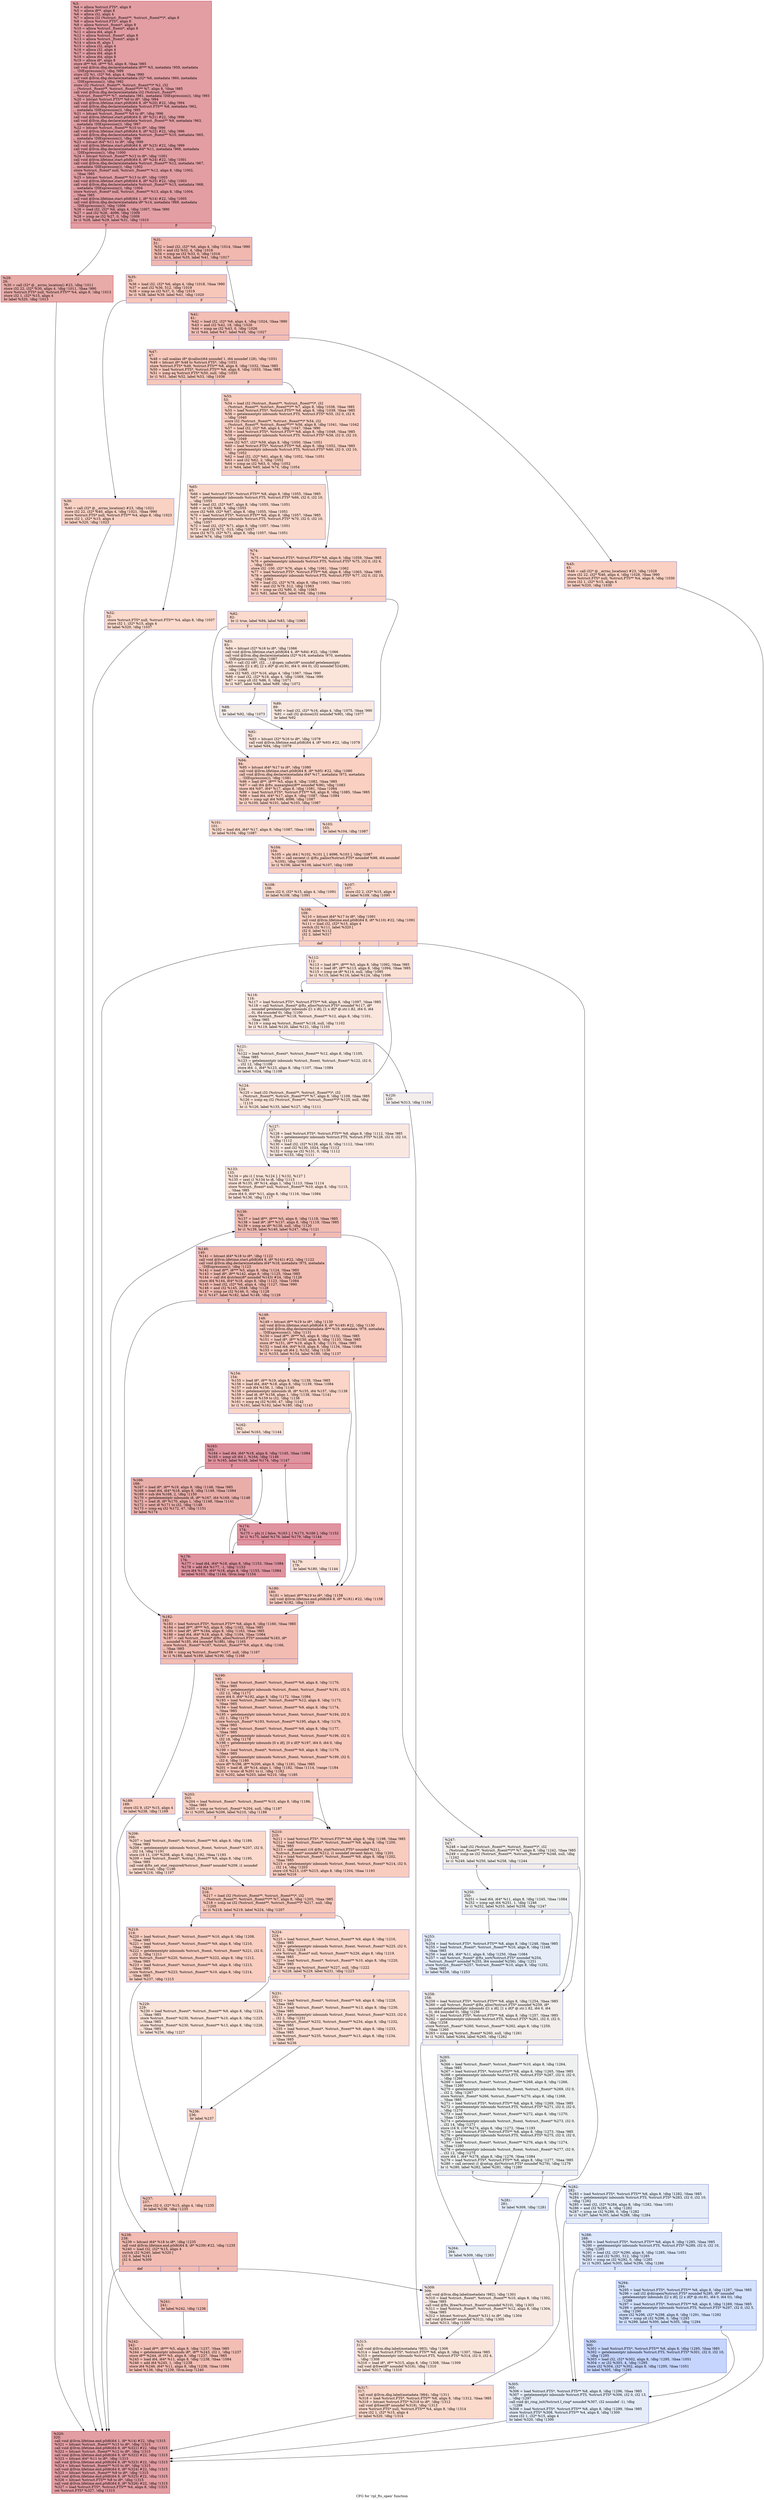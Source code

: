 digraph "CFG for 'rpl_fts_open' function" {
	label="CFG for 'rpl_fts_open' function";

	Node0x2033dd0 [shape=record,color="#b70d28ff", style=filled, fillcolor="#be242e70",label="{%3:\l  %4 = alloca %struct.FTS*, align 8\l  %5 = alloca i8**, align 8\l  %6 = alloca i32, align 4\l  %7 = alloca i32 (%struct._ftsent**, %struct._ftsent**)*, align 8\l  %8 = alloca %struct.FTS*, align 8\l  %9 = alloca %struct._ftsent*, align 8\l  %10 = alloca %struct._ftsent*, align 8\l  %11 = alloca i64, align 8\l  %12 = alloca %struct._ftsent*, align 8\l  %13 = alloca %struct._ftsent*, align 8\l  %14 = alloca i8, align 1\l  %15 = alloca i32, align 4\l  %16 = alloca i32, align 4\l  %17 = alloca i64, align 8\l  %18 = alloca i64, align 8\l  %19 = alloca i8*, align 8\l  store i8** %0, i8*** %5, align 8, !tbaa !985\l  call void @llvm.dbg.declare(metadata i8*** %5, metadata !959, metadata\l... !DIExpression()), !dbg !989\l  store i32 %1, i32* %6, align 4, !tbaa !990\l  call void @llvm.dbg.declare(metadata i32* %6, metadata !960, metadata\l... !DIExpression()), !dbg !992\l  store i32 (%struct._ftsent**, %struct._ftsent**)* %2, i32\l... (%struct._ftsent**, %struct._ftsent**)** %7, align 8, !tbaa !985\l  call void @llvm.dbg.declare(metadata i32 (%struct._ftsent**,\l... %struct._ftsent**)** %7, metadata !961, metadata !DIExpression()), !dbg !993\l  %20 = bitcast %struct.FTS** %8 to i8*, !dbg !994\l  call void @llvm.lifetime.start.p0i8(i64 8, i8* %20) #22, !dbg !994\l  call void @llvm.dbg.declare(metadata %struct.FTS** %8, metadata !962,\l... metadata !DIExpression()), !dbg !995\l  %21 = bitcast %struct._ftsent** %9 to i8*, !dbg !996\l  call void @llvm.lifetime.start.p0i8(i64 8, i8* %21) #22, !dbg !996\l  call void @llvm.dbg.declare(metadata %struct._ftsent** %9, metadata !963,\l... metadata !DIExpression()), !dbg !997\l  %22 = bitcast %struct._ftsent** %10 to i8*, !dbg !996\l  call void @llvm.lifetime.start.p0i8(i64 8, i8* %22) #22, !dbg !996\l  call void @llvm.dbg.declare(metadata %struct._ftsent** %10, metadata !965,\l... metadata !DIExpression()), !dbg !998\l  %23 = bitcast i64* %11 to i8*, !dbg !999\l  call void @llvm.lifetime.start.p0i8(i64 8, i8* %23) #22, !dbg !999\l  call void @llvm.dbg.declare(metadata i64* %11, metadata !966, metadata\l... !DIExpression()), !dbg !1000\l  %24 = bitcast %struct._ftsent** %12 to i8*, !dbg !1001\l  call void @llvm.lifetime.start.p0i8(i64 8, i8* %24) #22, !dbg !1001\l  call void @llvm.dbg.declare(metadata %struct._ftsent** %12, metadata !967,\l... metadata !DIExpression()), !dbg !1002\l  store %struct._ftsent* null, %struct._ftsent** %12, align 8, !dbg !1002,\l... !tbaa !985\l  %25 = bitcast %struct._ftsent** %13 to i8*, !dbg !1003\l  call void @llvm.lifetime.start.p0i8(i64 8, i8* %25) #22, !dbg !1003\l  call void @llvm.dbg.declare(metadata %struct._ftsent** %13, metadata !968,\l... metadata !DIExpression()), !dbg !1004\l  store %struct._ftsent* null, %struct._ftsent** %13, align 8, !dbg !1004,\l... !tbaa !985\l  call void @llvm.lifetime.start.p0i8(i64 1, i8* %14) #22, !dbg !1005\l  call void @llvm.dbg.declare(metadata i8* %14, metadata !969, metadata\l... !DIExpression()), !dbg !1006\l  %26 = load i32, i32* %6, align 4, !dbg !1007, !tbaa !990\l  %27 = and i32 %26, -4096, !dbg !1009\l  %28 = icmp ne i32 %27, 0, !dbg !1009\l  br i1 %28, label %29, label %31, !dbg !1010\l|{<s0>T|<s1>F}}"];
	Node0x2033dd0:s0 -> Node0x2034080;
	Node0x2033dd0:s1 -> Node0x20340d0;
	Node0x2034080 [shape=record,color="#b70d28ff", style=filled, fillcolor="#cc403a70",label="{%29:\l29:                                               \l  %30 = call i32* @__errno_location() #23, !dbg !1011\l  store i32 22, i32* %30, align 4, !dbg !1011, !tbaa !990\l  store %struct.FTS* null, %struct.FTS** %4, align 8, !dbg !1013\l  store i32 1, i32* %15, align 4\l  br label %320, !dbg !1013\l}"];
	Node0x2034080 -> Node0x2035700;
	Node0x20340d0 [shape=record,color="#3d50c3ff", style=filled, fillcolor="#dc5d4a70",label="{%31:\l31:                                               \l  %32 = load i32, i32* %6, align 4, !dbg !1014, !tbaa !990\l  %33 = and i32 %32, 4, !dbg !1016\l  %34 = icmp ne i32 %33, 0, !dbg !1016\l  br i1 %34, label %35, label %41, !dbg !1017\l|{<s0>T|<s1>F}}"];
	Node0x20340d0:s0 -> Node0x2034120;
	Node0x20340d0:s1 -> Node0x20341c0;
	Node0x2034120 [shape=record,color="#3d50c3ff", style=filled, fillcolor="#ec7f6370",label="{%35:\l35:                                               \l  %36 = load i32, i32* %6, align 4, !dbg !1018, !tbaa !990\l  %37 = and i32 %36, 512, !dbg !1019\l  %38 = icmp ne i32 %37, 0, !dbg !1019\l  br i1 %38, label %39, label %41, !dbg !1020\l|{<s0>T|<s1>F}}"];
	Node0x2034120:s0 -> Node0x2034170;
	Node0x2034120:s1 -> Node0x20341c0;
	Node0x2034170 [shape=record,color="#3d50c3ff", style=filled, fillcolor="#f4987a70",label="{%39:\l39:                                               \l  %40 = call i32* @__errno_location() #23, !dbg !1021\l  store i32 22, i32* %40, align 4, !dbg !1021, !tbaa !990\l  store %struct.FTS* null, %struct.FTS** %4, align 8, !dbg !1023\l  store i32 1, i32* %15, align 4\l  br label %320, !dbg !1023\l}"];
	Node0x2034170 -> Node0x2035700;
	Node0x20341c0 [shape=record,color="#3d50c3ff", style=filled, fillcolor="#e36c5570",label="{%41:\l41:                                               \l  %42 = load i32, i32* %6, align 4, !dbg !1024, !tbaa !990\l  %43 = and i32 %42, 18, !dbg !1026\l  %44 = icmp ne i32 %43, 0, !dbg !1026\l  br i1 %44, label %47, label %45, !dbg !1027\l|{<s0>T|<s1>F}}"];
	Node0x20341c0:s0 -> Node0x2034260;
	Node0x20341c0:s1 -> Node0x2034210;
	Node0x2034210 [shape=record,color="#3d50c3ff", style=filled, fillcolor="#f3947570",label="{%45:\l45:                                               \l  %46 = call i32* @__errno_location() #23, !dbg !1028\l  store i32 22, i32* %46, align 4, !dbg !1028, !tbaa !990\l  store %struct.FTS* null, %struct.FTS** %4, align 8, !dbg !1030\l  store i32 1, i32* %15, align 4\l  br label %320, !dbg !1030\l}"];
	Node0x2034210 -> Node0x2035700;
	Node0x2034260 [shape=record,color="#3d50c3ff", style=filled, fillcolor="#ec7f6370",label="{%47:\l47:                                               \l  %48 = call noalias i8* @calloc(i64 noundef 1, i64 noundef 128), !dbg !1031\l  %49 = bitcast i8* %48 to %struct.FTS*, !dbg !1031\l  store %struct.FTS* %49, %struct.FTS** %8, align 8, !dbg !1032, !tbaa !985\l  %50 = load %struct.FTS*, %struct.FTS** %8, align 8, !dbg !1033, !tbaa !985\l  %51 = icmp eq %struct.FTS* %50, null, !dbg !1035\l  br i1 %51, label %52, label %53, !dbg !1036\l|{<s0>T|<s1>F}}"];
	Node0x2034260:s0 -> Node0x20342b0;
	Node0x2034260:s1 -> Node0x2034300;
	Node0x20342b0 [shape=record,color="#3d50c3ff", style=filled, fillcolor="#f7a88970",label="{%52:\l52:                                               \l  store %struct.FTS* null, %struct.FTS** %4, align 8, !dbg !1037\l  store i32 1, i32* %15, align 4\l  br label %320, !dbg !1037\l}"];
	Node0x20342b0 -> Node0x2035700;
	Node0x2034300 [shape=record,color="#3d50c3ff", style=filled, fillcolor="#f3947570",label="{%53:\l53:                                               \l  %54 = load i32 (%struct._ftsent**, %struct._ftsent**)*, i32\l... (%struct._ftsent**, %struct._ftsent**)** %7, align 8, !dbg !1038, !tbaa !985\l  %55 = load %struct.FTS*, %struct.FTS** %8, align 8, !dbg !1039, !tbaa !985\l  %56 = getelementptr inbounds %struct.FTS, %struct.FTS* %55, i32 0, i32 9,\l... !dbg !1040\l  store i32 (%struct._ftsent**, %struct._ftsent**)* %54, i32\l... (%struct._ftsent**, %struct._ftsent**)** %56, align 8, !dbg !1041, !tbaa !1042\l  %57 = load i32, i32* %6, align 4, !dbg !1047, !tbaa !990\l  %58 = load %struct.FTS*, %struct.FTS** %8, align 8, !dbg !1048, !tbaa !985\l  %59 = getelementptr inbounds %struct.FTS, %struct.FTS* %58, i32 0, i32 10,\l... !dbg !1049\l  store i32 %57, i32* %59, align 8, !dbg !1050, !tbaa !1051\l  %60 = load %struct.FTS*, %struct.FTS** %8, align 8, !dbg !1052, !tbaa !985\l  %61 = getelementptr inbounds %struct.FTS, %struct.FTS* %60, i32 0, i32 10,\l... !dbg !1052\l  %62 = load i32, i32* %61, align 8, !dbg !1052, !tbaa !1051\l  %63 = and i32 %62, 2, !dbg !1052\l  %64 = icmp ne i32 %63, 0, !dbg !1052\l  br i1 %64, label %65, label %74, !dbg !1054\l|{<s0>T|<s1>F}}"];
	Node0x2034300:s0 -> Node0x2034350;
	Node0x2034300:s1 -> Node0x20343a0;
	Node0x2034350 [shape=record,color="#3d50c3ff", style=filled, fillcolor="#f7ac8e70",label="{%65:\l65:                                               \l  %66 = load %struct.FTS*, %struct.FTS** %8, align 8, !dbg !1055, !tbaa !985\l  %67 = getelementptr inbounds %struct.FTS, %struct.FTS* %66, i32 0, i32 10,\l... !dbg !1055\l  %68 = load i32, i32* %67, align 8, !dbg !1055, !tbaa !1051\l  %69 = or i32 %68, 4, !dbg !1055\l  store i32 %69, i32* %67, align 8, !dbg !1055, !tbaa !1051\l  %70 = load %struct.FTS*, %struct.FTS** %8, align 8, !dbg !1057, !tbaa !985\l  %71 = getelementptr inbounds %struct.FTS, %struct.FTS* %70, i32 0, i32 10,\l... !dbg !1057\l  %72 = load i32, i32* %71, align 8, !dbg !1057, !tbaa !1051\l  %73 = and i32 %72, -513, !dbg !1057\l  store i32 %73, i32* %71, align 8, !dbg !1057, !tbaa !1051\l  br label %74, !dbg !1058\l}"];
	Node0x2034350 -> Node0x20343a0;
	Node0x20343a0 [shape=record,color="#3d50c3ff", style=filled, fillcolor="#f3947570",label="{%74:\l74:                                               \l  %75 = load %struct.FTS*, %struct.FTS** %8, align 8, !dbg !1059, !tbaa !985\l  %76 = getelementptr inbounds %struct.FTS, %struct.FTS* %75, i32 0, i32 6,\l... !dbg !1060\l  store i32 -100, i32* %76, align 4, !dbg !1061, !tbaa !1062\l  %77 = load %struct.FTS*, %struct.FTS** %8, align 8, !dbg !1063, !tbaa !985\l  %78 = getelementptr inbounds %struct.FTS, %struct.FTS* %77, i32 0, i32 10,\l... !dbg !1063\l  %79 = load i32, i32* %78, align 8, !dbg !1063, !tbaa !1051\l  %80 = and i32 %79, 512, !dbg !1063\l  %81 = icmp ne i32 %80, 0, !dbg !1063\l  br i1 %81, label %82, label %94, !dbg !1064\l|{<s0>T|<s1>F}}"];
	Node0x20343a0:s0 -> Node0x20343f0;
	Node0x20343a0:s1 -> Node0x2034580;
	Node0x20343f0 [shape=record,color="#3d50c3ff", style=filled, fillcolor="#f7ac8e70",label="{%82:\l82:                                               \l  br i1 true, label %94, label %83, !dbg !1065\l|{<s0>T|<s1>F}}"];
	Node0x20343f0:s0 -> Node0x2034580;
	Node0x20343f0:s1 -> Node0x2034440;
	Node0x2034440 [shape=record,color="#3d50c3ff", style=filled, fillcolor="#f5c1a970",label="{%83:\l83:                                               \l  %84 = bitcast i32* %16 to i8*, !dbg !1066\l  call void @llvm.lifetime.start.p0i8(i64 4, i8* %84) #22, !dbg !1066\l  call void @llvm.dbg.declare(metadata i32* %16, metadata !970, metadata\l... !DIExpression()), !dbg !1067\l  %85 = call i32 (i8*, i32, ...) @open_safer(i8* noundef getelementptr\l... inbounds ([2 x i8], [2 x i8]* @.str.81, i64 0, i64 0), i32 noundef 524288),\l... !dbg !1068\l  store i32 %85, i32* %16, align 4, !dbg !1067, !tbaa !990\l  %86 = load i32, i32* %16, align 4, !dbg !1069, !tbaa !990\l  %87 = icmp slt i32 %86, 0, !dbg !1071\l  br i1 %87, label %88, label %89, !dbg !1072\l|{<s0>T|<s1>F}}"];
	Node0x2034440:s0 -> Node0x2034490;
	Node0x2034440:s1 -> Node0x20344e0;
	Node0x2034490 [shape=record,color="#3d50c3ff", style=filled, fillcolor="#e8d6cc70",label="{%88:\l88:                                               \l  br label %92, !dbg !1073\l}"];
	Node0x2034490 -> Node0x2034530;
	Node0x20344e0 [shape=record,color="#3d50c3ff", style=filled, fillcolor="#f1ccb870",label="{%89:\l89:                                               \l  %90 = load i32, i32* %16, align 4, !dbg !1075, !tbaa !990\l  %91 = call i32 @close(i32 noundef %90), !dbg !1077\l  br label %92\l}"];
	Node0x20344e0 -> Node0x2034530;
	Node0x2034530 [shape=record,color="#3d50c3ff", style=filled, fillcolor="#f5c1a970",label="{%92:\l92:                                               \l  %93 = bitcast i32* %16 to i8*, !dbg !1078\l  call void @llvm.lifetime.end.p0i8(i64 4, i8* %93) #22, !dbg !1078\l  br label %94, !dbg !1079\l}"];
	Node0x2034530 -> Node0x2034580;
	Node0x2034580 [shape=record,color="#3d50c3ff", style=filled, fillcolor="#f3947570",label="{%94:\l94:                                               \l  %95 = bitcast i64* %17 to i8*, !dbg !1080\l  call void @llvm.lifetime.start.p0i8(i64 8, i8* %95) #22, !dbg !1080\l  call void @llvm.dbg.declare(metadata i64* %17, metadata !973, metadata\l... !DIExpression()), !dbg !1081\l  %96 = load i8**, i8*** %5, align 8, !dbg !1082, !tbaa !985\l  %97 = call i64 @fts_maxarglen(i8** noundef %96), !dbg !1083\l  store i64 %97, i64* %17, align 8, !dbg !1081, !tbaa !1084\l  %98 = load %struct.FTS*, %struct.FTS** %8, align 8, !dbg !1085, !tbaa !985\l  %99 = load i64, i64* %17, align 8, !dbg !1087, !tbaa !1084\l  %100 = icmp ugt i64 %99, 4096, !dbg !1087\l  br i1 %100, label %101, label %103, !dbg !1087\l|{<s0>T|<s1>F}}"];
	Node0x2034580:s0 -> Node0x20345d0;
	Node0x2034580:s1 -> Node0x2034620;
	Node0x20345d0 [shape=record,color="#3d50c3ff", style=filled, fillcolor="#f7ac8e70",label="{%101:\l101:                                              \l  %102 = load i64, i64* %17, align 8, !dbg !1087, !tbaa !1084\l  br label %104, !dbg !1087\l}"];
	Node0x20345d0 -> Node0x2034670;
	Node0x2034620 [shape=record,color="#3d50c3ff", style=filled, fillcolor="#f7ac8e70",label="{%103:\l103:                                              \l  br label %104, !dbg !1087\l}"];
	Node0x2034620 -> Node0x2034670;
	Node0x2034670 [shape=record,color="#3d50c3ff", style=filled, fillcolor="#f3947570",label="{%104:\l104:                                              \l  %105 = phi i64 [ %102, %101 ], [ 4096, %103 ], !dbg !1087\l  %106 = call zeroext i1 @fts_palloc(%struct.FTS* noundef %98, i64 noundef\l... %105), !dbg !1088\l  br i1 %106, label %108, label %107, !dbg !1089\l|{<s0>T|<s1>F}}"];
	Node0x2034670:s0 -> Node0x2034710;
	Node0x2034670:s1 -> Node0x20346c0;
	Node0x20346c0 [shape=record,color="#3d50c3ff", style=filled, fillcolor="#f7ac8e70",label="{%107:\l107:                                              \l  store i32 2, i32* %15, align 4\l  br label %109, !dbg !1090\l}"];
	Node0x20346c0 -> Node0x2034760;
	Node0x2034710 [shape=record,color="#3d50c3ff", style=filled, fillcolor="#f7ac8e70",label="{%108:\l108:                                              \l  store i32 0, i32* %15, align 4, !dbg !1091\l  br label %109, !dbg !1091\l}"];
	Node0x2034710 -> Node0x2034760;
	Node0x2034760 [shape=record,color="#3d50c3ff", style=filled, fillcolor="#f3947570",label="{%109:\l109:                                              \l  %110 = bitcast i64* %17 to i8*, !dbg !1091\l  call void @llvm.lifetime.end.p0i8(i64 8, i8* %110) #22, !dbg !1091\l  %111 = load i32, i32* %15, align 4\l  switch i32 %111, label %320 [\l    i32 0, label %112\l    i32 2, label %317\l  ]\l|{<s0>def|<s1>0|<s2>2}}"];
	Node0x2034760:s0 -> Node0x2035700;
	Node0x2034760:s1 -> Node0x20347b0;
	Node0x2034760:s2 -> Node0x20356b0;
	Node0x20347b0 [shape=record,color="#3d50c3ff", style=filled, fillcolor="#f7b99e70",label="{%112:\l112:                                              \l  %113 = load i8**, i8*** %5, align 8, !dbg !1092, !tbaa !985\l  %114 = load i8*, i8** %113, align 8, !dbg !1094, !tbaa !985\l  %115 = icmp ne i8* %114, null, !dbg !1095\l  br i1 %115, label %116, label %124, !dbg !1096\l|{<s0>T|<s1>F}}"];
	Node0x20347b0:s0 -> Node0x2034800;
	Node0x20347b0:s1 -> Node0x20348f0;
	Node0x2034800 [shape=record,color="#3d50c3ff", style=filled, fillcolor="#f3c7b170",label="{%116:\l116:                                              \l  %117 = load %struct.FTS*, %struct.FTS** %8, align 8, !dbg !1097, !tbaa !985\l  %118 = call %struct._ftsent* @fts_alloc(%struct.FTS* noundef %117, i8*\l... noundef getelementptr inbounds ([1 x i8], [1 x i8]* @.str.1.82, i64 0, i64\l... 0), i64 noundef 0), !dbg !1100\l  store %struct._ftsent* %118, %struct._ftsent** %12, align 8, !dbg !1101,\l... !tbaa !985\l  %119 = icmp eq %struct._ftsent* %118, null, !dbg !1102\l  br i1 %119, label %120, label %121, !dbg !1103\l|{<s0>T|<s1>F}}"];
	Node0x2034800:s0 -> Node0x2034850;
	Node0x2034800:s1 -> Node0x20348a0;
	Node0x2034850 [shape=record,color="#3d50c3ff", style=filled, fillcolor="#e3d9d370",label="{%120:\l120:                                              \l  br label %313, !dbg !1104\l}"];
	Node0x2034850 -> Node0x2035660;
	Node0x20348a0 [shape=record,color="#3d50c3ff", style=filled, fillcolor="#eed0c070",label="{%121:\l121:                                              \l  %122 = load %struct._ftsent*, %struct._ftsent** %12, align 8, !dbg !1105,\l... !tbaa !985\l  %123 = getelementptr inbounds %struct._ftsent, %struct._ftsent* %122, i32 0,\l... i32 12, !dbg !1106\l  store i64 -1, i64* %123, align 8, !dbg !1107, !tbaa !1084\l  br label %124, !dbg !1108\l}"];
	Node0x20348a0 -> Node0x20348f0;
	Node0x20348f0 [shape=record,color="#3d50c3ff", style=filled, fillcolor="#f5c1a970",label="{%124:\l124:                                              \l  %125 = load i32 (%struct._ftsent**, %struct._ftsent**)*, i32\l... (%struct._ftsent**, %struct._ftsent**)** %7, align 8, !dbg !1109, !tbaa !985\l  %126 = icmp eq i32 (%struct._ftsent**, %struct._ftsent**)* %125, null, !dbg\l... !1110\l  br i1 %126, label %133, label %127, !dbg !1111\l|{<s0>T|<s1>F}}"];
	Node0x20348f0:s0 -> Node0x2034990;
	Node0x20348f0:s1 -> Node0x2034940;
	Node0x2034940 [shape=record,color="#3d50c3ff", style=filled, fillcolor="#f1ccb870",label="{%127:\l127:                                              \l  %128 = load %struct.FTS*, %struct.FTS** %8, align 8, !dbg !1112, !tbaa !985\l  %129 = getelementptr inbounds %struct.FTS, %struct.FTS* %128, i32 0, i32 10,\l... !dbg !1112\l  %130 = load i32, i32* %129, align 8, !dbg !1112, !tbaa !1051\l  %131 = and i32 %130, 1024, !dbg !1112\l  %132 = icmp ne i32 %131, 0, !dbg !1112\l  br label %133, !dbg !1111\l}"];
	Node0x2034940 -> Node0x2034990;
	Node0x2034990 [shape=record,color="#3d50c3ff", style=filled, fillcolor="#f5c1a970",label="{%133:\l133:                                              \l  %134 = phi i1 [ true, %124 ], [ %132, %127 ]\l  %135 = zext i1 %134 to i8, !dbg !1113\l  store i8 %135, i8* %14, align 1, !dbg !1113, !tbaa !1114\l  store %struct._ftsent* null, %struct._ftsent** %10, align 8, !dbg !1115,\l... !tbaa !985\l  store i64 0, i64* %11, align 8, !dbg !1116, !tbaa !1084\l  br label %136, !dbg !1117\l}"];
	Node0x2034990 -> Node0x20349e0;
	Node0x20349e0 [shape=record,color="#3d50c3ff", style=filled, fillcolor="#e1675170",label="{%136:\l136:                                              \l  %137 = load i8**, i8*** %5, align 8, !dbg !1118, !tbaa !985\l  %138 = load i8*, i8** %137, align 8, !dbg !1119, !tbaa !985\l  %139 = icmp ne i8* %138, null, !dbg !1120\l  br i1 %139, label %140, label %247, !dbg !1121\l|{<s0>T|<s1>F}}"];
	Node0x20349e0:s0 -> Node0x2034a30;
	Node0x20349e0:s1 -> Node0x2035250;
	Node0x2034a30 [shape=record,color="#3d50c3ff", style=filled, fillcolor="#e1675170",label="{%140:\l140:                                              \l  %141 = bitcast i64* %18 to i8*, !dbg !1122\l  call void @llvm.lifetime.start.p0i8(i64 8, i8* %141) #22, !dbg !1122\l  call void @llvm.dbg.declare(metadata i64* %18, metadata !975, metadata\l... !DIExpression()), !dbg !1123\l  %142 = load i8**, i8*** %5, align 8, !dbg !1124, !tbaa !985\l  %143 = load i8*, i8** %142, align 8, !dbg !1125, !tbaa !985\l  %144 = call i64 @strlen(i8* noundef %143) #24, !dbg !1126\l  store i64 %144, i64* %18, align 8, !dbg !1123, !tbaa !1084\l  %145 = load i32, i32* %6, align 4, !dbg !1127, !tbaa !990\l  %146 = and i32 %145, 2048, !dbg !1128\l  %147 = icmp ne i32 %146, 0, !dbg !1128\l  br i1 %147, label %182, label %148, !dbg !1129\l|{<s0>T|<s1>F}}"];
	Node0x2034a30:s0 -> Node0x2034d50;
	Node0x2034a30:s1 -> Node0x2034a80;
	Node0x2034a80 [shape=record,color="#3d50c3ff", style=filled, fillcolor="#ef886b70",label="{%148:\l148:                                              \l  %149 = bitcast i8** %19 to i8*, !dbg !1130\l  call void @llvm.lifetime.start.p0i8(i64 8, i8* %149) #22, !dbg !1130\l  call void @llvm.dbg.declare(metadata i8** %19, metadata !979, metadata\l... !DIExpression()), !dbg !1131\l  %150 = load i8**, i8*** %5, align 8, !dbg !1132, !tbaa !985\l  %151 = load i8*, i8** %150, align 8, !dbg !1133, !tbaa !985\l  store i8* %151, i8** %19, align 8, !dbg !1131, !tbaa !985\l  %152 = load i64, i64* %18, align 8, !dbg !1134, !tbaa !1084\l  %153 = icmp ult i64 2, %152, !dbg !1136\l  br i1 %153, label %154, label %180, !dbg !1137\l|{<s0>T|<s1>F}}"];
	Node0x2034a80:s0 -> Node0x2034ad0;
	Node0x2034a80:s1 -> Node0x2034d00;
	Node0x2034ad0 [shape=record,color="#3d50c3ff", style=filled, fillcolor="#f5a08170",label="{%154:\l154:                                              \l  %155 = load i8*, i8** %19, align 8, !dbg !1138, !tbaa !985\l  %156 = load i64, i64* %18, align 8, !dbg !1139, !tbaa !1084\l  %157 = sub i64 %156, 1, !dbg !1140\l  %158 = getelementptr inbounds i8, i8* %155, i64 %157, !dbg !1138\l  %159 = load i8, i8* %158, align 1, !dbg !1138, !tbaa !1141\l  %160 = sext i8 %159 to i32, !dbg !1138\l  %161 = icmp eq i32 %160, 47, !dbg !1142\l  br i1 %161, label %162, label %180, !dbg !1143\l|{<s0>T|<s1>F}}"];
	Node0x2034ad0:s0 -> Node0x2034b20;
	Node0x2034ad0:s1 -> Node0x2034d00;
	Node0x2034b20 [shape=record,color="#3d50c3ff", style=filled, fillcolor="#f7b99e70",label="{%162:\l162:                                              \l  br label %163, !dbg !1144\l}"];
	Node0x2034b20 -> Node0x2034b70;
	Node0x2034b70 [shape=record,color="#b70d28ff", style=filled, fillcolor="#b70d2870",label="{%163:\l163:                                              \l  %164 = load i64, i64* %18, align 8, !dbg !1145, !tbaa !1084\l  %165 = icmp ult i64 1, %164, !dbg !1146\l  br i1 %165, label %166, label %174, !dbg !1147\l|{<s0>T|<s1>F}}"];
	Node0x2034b70:s0 -> Node0x2034bc0;
	Node0x2034b70:s1 -> Node0x2034c10;
	Node0x2034bc0 [shape=record,color="#3d50c3ff", style=filled, fillcolor="#d0473d70",label="{%166:\l166:                                              \l  %167 = load i8*, i8** %19, align 8, !dbg !1148, !tbaa !985\l  %168 = load i64, i64* %18, align 8, !dbg !1149, !tbaa !1084\l  %169 = sub i64 %168, 2, !dbg !1150\l  %170 = getelementptr inbounds i8, i8* %167, i64 %169, !dbg !1148\l  %171 = load i8, i8* %170, align 1, !dbg !1148, !tbaa !1141\l  %172 = sext i8 %171 to i32, !dbg !1148\l  %173 = icmp eq i32 %172, 47, !dbg !1151\l  br label %174\l}"];
	Node0x2034bc0 -> Node0x2034c10;
	Node0x2034c10 [shape=record,color="#b70d28ff", style=filled, fillcolor="#b70d2870",label="{%174:\l174:                                              \l  %175 = phi i1 [ false, %163 ], [ %173, %166 ], !dbg !1152\l  br i1 %175, label %176, label %179, !dbg !1144\l|{<s0>T|<s1>F}}"];
	Node0x2034c10:s0 -> Node0x2034c60;
	Node0x2034c10:s1 -> Node0x2034cb0;
	Node0x2034c60 [shape=record,color="#b70d28ff", style=filled, fillcolor="#b70d2870",label="{%176:\l176:                                              \l  %177 = load i64, i64* %18, align 8, !dbg !1153, !tbaa !1084\l  %178 = add i64 %177, -1, !dbg !1153\l  store i64 %178, i64* %18, align 8, !dbg !1153, !tbaa !1084\l  br label %163, !dbg !1144, !llvm.loop !1154\l}"];
	Node0x2034c60 -> Node0x2034b70;
	Node0x2034cb0 [shape=record,color="#3d50c3ff", style=filled, fillcolor="#f7b99e70",label="{%179:\l179:                                              \l  br label %180, !dbg !1144\l}"];
	Node0x2034cb0 -> Node0x2034d00;
	Node0x2034d00 [shape=record,color="#3d50c3ff", style=filled, fillcolor="#ef886b70",label="{%180:\l180:                                              \l  %181 = bitcast i8** %19 to i8*, !dbg !1158\l  call void @llvm.lifetime.end.p0i8(i64 8, i8* %181) #22, !dbg !1158\l  br label %182, !dbg !1159\l}"];
	Node0x2034d00 -> Node0x2034d50;
	Node0x2034d50 [shape=record,color="#3d50c3ff", style=filled, fillcolor="#e1675170",label="{%182:\l182:                                              \l  %183 = load %struct.FTS*, %struct.FTS** %8, align 8, !dbg !1160, !tbaa !985\l  %184 = load i8**, i8*** %5, align 8, !dbg !1162, !tbaa !985\l  %185 = load i8*, i8** %184, align 8, !dbg !1163, !tbaa !985\l  %186 = load i64, i64* %18, align 8, !dbg !1164, !tbaa !1084\l  %187 = call %struct._ftsent* @fts_alloc(%struct.FTS* noundef %183, i8*\l... noundef %185, i64 noundef %186), !dbg !1165\l  store %struct._ftsent* %187, %struct._ftsent** %9, align 8, !dbg !1166,\l... !tbaa !985\l  %188 = icmp eq %struct._ftsent* %187, null, !dbg !1167\l  br i1 %188, label %189, label %190, !dbg !1168\l|{<s0>T|<s1>F}}"];
	Node0x2034d50:s0 -> Node0x2034da0;
	Node0x2034d50:s1 -> Node0x2034df0;
	Node0x2034da0 [shape=record,color="#3d50c3ff", style=filled, fillcolor="#f2907270",label="{%189:\l189:                                              \l  store i32 9, i32* %15, align 4\l  br label %238, !dbg !1169\l}"];
	Node0x2034da0 -> Node0x2035160;
	Node0x2034df0 [shape=record,color="#3d50c3ff", style=filled, fillcolor="#ec7f6370",label="{%190:\l190:                                              \l  %191 = load %struct._ftsent*, %struct._ftsent** %9, align 8, !dbg !1170,\l... !tbaa !985\l  %192 = getelementptr inbounds %struct._ftsent, %struct._ftsent* %191, i32 0,\l... i32 12, !dbg !1171\l  store i64 0, i64* %192, align 8, !dbg !1172, !tbaa !1084\l  %193 = load %struct._ftsent*, %struct._ftsent** %12, align 8, !dbg !1173,\l... !tbaa !985\l  %194 = load %struct._ftsent*, %struct._ftsent** %9, align 8, !dbg !1174,\l... !tbaa !985\l  %195 = getelementptr inbounds %struct._ftsent, %struct._ftsent* %194, i32 0,\l... i32 1, !dbg !1175\l  store %struct._ftsent* %193, %struct._ftsent** %195, align 8, !dbg !1176,\l... !tbaa !985\l  %196 = load %struct._ftsent*, %struct._ftsent** %9, align 8, !dbg !1177,\l... !tbaa !985\l  %197 = getelementptr inbounds %struct._ftsent, %struct._ftsent* %196, i32 0,\l... i32 18, !dbg !1178\l  %198 = getelementptr inbounds [0 x i8], [0 x i8]* %197, i64 0, i64 0, !dbg\l... !1177\l  %199 = load %struct._ftsent*, %struct._ftsent** %9, align 8, !dbg !1179,\l... !tbaa !985\l  %200 = getelementptr inbounds %struct._ftsent, %struct._ftsent* %199, i32 0,\l... i32 6, !dbg !1180\l  store i8* %198, i8** %200, align 8, !dbg !1181, !tbaa !985\l  %201 = load i8, i8* %14, align 1, !dbg !1182, !tbaa !1114, !range !1184\l  %202 = trunc i8 %201 to i1, !dbg !1182\l  br i1 %202, label %203, label %210, !dbg !1185\l|{<s0>T|<s1>F}}"];
	Node0x2034df0:s0 -> Node0x2034e40;
	Node0x2034df0:s1 -> Node0x2034ee0;
	Node0x2034e40 [shape=record,color="#3d50c3ff", style=filled, fillcolor="#f4987a70",label="{%203:\l203:                                              \l  %204 = load %struct._ftsent*, %struct._ftsent** %10, align 8, !dbg !1186,\l... !tbaa !985\l  %205 = icmp ne %struct._ftsent* %204, null, !dbg !1187\l  br i1 %205, label %206, label %210, !dbg !1188\l|{<s0>T|<s1>F}}"];
	Node0x2034e40:s0 -> Node0x2034e90;
	Node0x2034e40:s1 -> Node0x2034ee0;
	Node0x2034e90 [shape=record,color="#3d50c3ff", style=filled, fillcolor="#f7ac8e70",label="{%206:\l206:                                              \l  %207 = load %struct._ftsent*, %struct._ftsent** %9, align 8, !dbg !1189,\l... !tbaa !985\l  %208 = getelementptr inbounds %struct._ftsent, %struct._ftsent* %207, i32 0,\l... i32 14, !dbg !1191\l  store i16 11, i16* %208, align 8, !dbg !1192, !tbaa !1193\l  %209 = load %struct._ftsent*, %struct._ftsent** %9, align 8, !dbg !1195,\l... !tbaa !985\l  call void @fts_set_stat_required(%struct._ftsent* noundef %209, i1 noundef\l... zeroext true), !dbg !1196\l  br label %216, !dbg !1197\l}"];
	Node0x2034e90 -> Node0x2034f30;
	Node0x2034ee0 [shape=record,color="#3d50c3ff", style=filled, fillcolor="#f08b6e70",label="{%210:\l210:                                              \l  %211 = load %struct.FTS*, %struct.FTS** %8, align 8, !dbg !1198, !tbaa !985\l  %212 = load %struct._ftsent*, %struct._ftsent** %9, align 8, !dbg !1200,\l... !tbaa !985\l  %213 = call zeroext i16 @fts_stat(%struct.FTS* noundef %211,\l... %struct._ftsent* noundef %212, i1 noundef zeroext false), !dbg !1201\l  %214 = load %struct._ftsent*, %struct._ftsent** %9, align 8, !dbg !1202,\l... !tbaa !985\l  %215 = getelementptr inbounds %struct._ftsent, %struct._ftsent* %214, i32 0,\l... i32 14, !dbg !1203\l  store i16 %213, i16* %215, align 8, !dbg !1204, !tbaa !1193\l  br label %216\l}"];
	Node0x2034ee0 -> Node0x2034f30;
	Node0x2034f30 [shape=record,color="#3d50c3ff", style=filled, fillcolor="#ec7f6370",label="{%216:\l216:                                              \l  %217 = load i32 (%struct._ftsent**, %struct._ftsent**)*, i32\l... (%struct._ftsent**, %struct._ftsent**)** %7, align 8, !dbg !1205, !tbaa !985\l  %218 = icmp ne i32 (%struct._ftsent**, %struct._ftsent**)* %217, null, !dbg\l... !1205\l  br i1 %218, label %219, label %224, !dbg !1207\l|{<s0>T|<s1>F}}"];
	Node0x2034f30:s0 -> Node0x2034f80;
	Node0x2034f30:s1 -> Node0x2034fd0;
	Node0x2034f80 [shape=record,color="#3d50c3ff", style=filled, fillcolor="#f2907270",label="{%219:\l219:                                              \l  %220 = load %struct._ftsent*, %struct._ftsent** %10, align 8, !dbg !1208,\l... !tbaa !985\l  %221 = load %struct._ftsent*, %struct._ftsent** %9, align 8, !dbg !1210,\l... !tbaa !985\l  %222 = getelementptr inbounds %struct._ftsent, %struct._ftsent* %221, i32 0,\l... i32 2, !dbg !1211\l  store %struct._ftsent* %220, %struct._ftsent** %222, align 8, !dbg !1212,\l... !tbaa !985\l  %223 = load %struct._ftsent*, %struct._ftsent** %9, align 8, !dbg !1213,\l... !tbaa !985\l  store %struct._ftsent* %223, %struct._ftsent** %10, align 8, !dbg !1214,\l... !tbaa !985\l  br label %237, !dbg !1215\l}"];
	Node0x2034f80 -> Node0x2035110;
	Node0x2034fd0 [shape=record,color="#3d50c3ff", style=filled, fillcolor="#f6a38570",label="{%224:\l224:                                              \l  %225 = load %struct._ftsent*, %struct._ftsent** %9, align 8, !dbg !1216,\l... !tbaa !985\l  %226 = getelementptr inbounds %struct._ftsent, %struct._ftsent* %225, i32 0,\l... i32 2, !dbg !1218\l  store %struct._ftsent* null, %struct._ftsent** %226, align 8, !dbg !1219,\l... !tbaa !985\l  %227 = load %struct._ftsent*, %struct._ftsent** %10, align 8, !dbg !1220,\l... !tbaa !985\l  %228 = icmp eq %struct._ftsent* %227, null, !dbg !1222\l  br i1 %228, label %229, label %231, !dbg !1223\l|{<s0>T|<s1>F}}"];
	Node0x2034fd0:s0 -> Node0x2035020;
	Node0x2034fd0:s1 -> Node0x2035070;
	Node0x2035020 [shape=record,color="#3d50c3ff", style=filled, fillcolor="#f5c1a970",label="{%229:\l229:                                              \l  %230 = load %struct._ftsent*, %struct._ftsent** %9, align 8, !dbg !1224,\l... !tbaa !985\l  store %struct._ftsent* %230, %struct._ftsent** %10, align 8, !dbg !1225,\l... !tbaa !985\l  store %struct._ftsent* %230, %struct._ftsent** %13, align 8, !dbg !1226,\l... !tbaa !985\l  br label %236, !dbg !1227\l}"];
	Node0x2035020 -> Node0x20350c0;
	Node0x2035070 [shape=record,color="#3d50c3ff", style=filled, fillcolor="#f7b39670",label="{%231:\l231:                                              \l  %232 = load %struct._ftsent*, %struct._ftsent** %9, align 8, !dbg !1228,\l... !tbaa !985\l  %233 = load %struct._ftsent*, %struct._ftsent** %13, align 8, !dbg !1230,\l... !tbaa !985\l  %234 = getelementptr inbounds %struct._ftsent, %struct._ftsent* %233, i32 0,\l... i32 2, !dbg !1231\l  store %struct._ftsent* %232, %struct._ftsent** %234, align 8, !dbg !1232,\l... !tbaa !985\l  %235 = load %struct._ftsent*, %struct._ftsent** %9, align 8, !dbg !1233,\l... !tbaa !985\l  store %struct._ftsent* %235, %struct._ftsent** %13, align 8, !dbg !1234,\l... !tbaa !985\l  br label %236\l}"];
	Node0x2035070 -> Node0x20350c0;
	Node0x20350c0 [shape=record,color="#3d50c3ff", style=filled, fillcolor="#f6a38570",label="{%236:\l236:                                              \l  br label %237\l}"];
	Node0x20350c0 -> Node0x2035110;
	Node0x2035110 [shape=record,color="#3d50c3ff", style=filled, fillcolor="#ec7f6370",label="{%237:\l237:                                              \l  store i32 0, i32* %15, align 4, !dbg !1235\l  br label %238, !dbg !1235\l}"];
	Node0x2035110 -> Node0x2035160;
	Node0x2035160 [shape=record,color="#3d50c3ff", style=filled, fillcolor="#e1675170",label="{%238:\l238:                                              \l  %239 = bitcast i64* %18 to i8*, !dbg !1235\l  call void @llvm.lifetime.end.p0i8(i64 8, i8* %239) #22, !dbg !1235\l  %240 = load i32, i32* %15, align 4\l  switch i32 %240, label %320 [\l    i32 0, label %241\l    i32 9, label %309\l  ]\l|{<s0>def|<s1>0|<s2>9}}"];
	Node0x2035160:s0 -> Node0x2035700;
	Node0x2035160:s1 -> Node0x20351b0;
	Node0x2035160:s2 -> Node0x2035610;
	Node0x20351b0 [shape=record,color="#3d50c3ff", style=filled, fillcolor="#e36c5570",label="{%241:\l241:                                              \l  br label %242, !dbg !1236\l}"];
	Node0x20351b0 -> Node0x2035200;
	Node0x2035200 [shape=record,color="#3d50c3ff", style=filled, fillcolor="#e36c5570",label="{%242:\l242:                                              \l  %243 = load i8**, i8*** %5, align 8, !dbg !1237, !tbaa !985\l  %244 = getelementptr inbounds i8*, i8** %243, i32 1, !dbg !1237\l  store i8** %244, i8*** %5, align 8, !dbg !1237, !tbaa !985\l  %245 = load i64, i64* %11, align 8, !dbg !1238, !tbaa !1084\l  %246 = add i64 %245, 1, !dbg !1238\l  store i64 %246, i64* %11, align 8, !dbg !1238, !tbaa !1084\l  br label %136, !dbg !1239, !llvm.loop !1240\l}"];
	Node0x2035200 -> Node0x20349e0;
	Node0x2035250 [shape=record,color="#3d50c3ff", style=filled, fillcolor="#e5d8d170",label="{%247:\l247:                                              \l  %248 = load i32 (%struct._ftsent**, %struct._ftsent**)*, i32\l... (%struct._ftsent**, %struct._ftsent**)** %7, align 8, !dbg !1242, !tbaa !985\l  %249 = icmp ne i32 (%struct._ftsent**, %struct._ftsent**)* %248, null, !dbg\l... !1242\l  br i1 %249, label %250, label %258, !dbg !1244\l|{<s0>T|<s1>F}}"];
	Node0x2035250:s0 -> Node0x20352a0;
	Node0x2035250:s1 -> Node0x2035340;
	Node0x20352a0 [shape=record,color="#3d50c3ff", style=filled, fillcolor="#dbdcde70",label="{%250:\l250:                                              \l  %251 = load i64, i64* %11, align 8, !dbg !1245, !tbaa !1084\l  %252 = icmp ugt i64 %251, 1, !dbg !1246\l  br i1 %252, label %253, label %258, !dbg !1247\l|{<s0>T|<s1>F}}"];
	Node0x20352a0:s0 -> Node0x20352f0;
	Node0x20352a0:s1 -> Node0x2035340;
	Node0x20352f0 [shape=record,color="#3d50c3ff", style=filled, fillcolor="#c7d7f070",label="{%253:\l253:                                              \l  %254 = load %struct.FTS*, %struct.FTS** %8, align 8, !dbg !1248, !tbaa !985\l  %255 = load %struct._ftsent*, %struct._ftsent** %10, align 8, !dbg !1249,\l... !tbaa !985\l  %256 = load i64, i64* %11, align 8, !dbg !1250, !tbaa !1084\l  %257 = call %struct._ftsent* @fts_sort(%struct.FTS* noundef %254,\l... %struct._ftsent* noundef %255, i64 noundef %256), !dbg !1251\l  store %struct._ftsent* %257, %struct._ftsent** %10, align 8, !dbg !1252,\l... !tbaa !985\l  br label %258, !dbg !1253\l}"];
	Node0x20352f0 -> Node0x2035340;
	Node0x2035340 [shape=record,color="#3d50c3ff", style=filled, fillcolor="#e5d8d170",label="{%258:\l258:                                              \l  %259 = load %struct.FTS*, %struct.FTS** %8, align 8, !dbg !1254, !tbaa !985\l  %260 = call %struct._ftsent* @fts_alloc(%struct.FTS* noundef %259, i8*\l... noundef getelementptr inbounds ([1 x i8], [1 x i8]* @.str.1.82, i64 0, i64\l... 0), i64 noundef 0), !dbg !1256\l  %261 = load %struct.FTS*, %struct.FTS** %8, align 8, !dbg !1257, !tbaa !985\l  %262 = getelementptr inbounds %struct.FTS, %struct.FTS* %261, i32 0, i32 0,\l... !dbg !1258\l  store %struct._ftsent* %260, %struct._ftsent** %262, align 8, !dbg !1259,\l... !tbaa !1260\l  %263 = icmp eq %struct._ftsent* %260, null, !dbg !1261\l  br i1 %263, label %264, label %265, !dbg !1262\l|{<s0>T|<s1>F}}"];
	Node0x2035340:s0 -> Node0x2035390;
	Node0x2035340:s1 -> Node0x20353e0;
	Node0x2035390 [shape=record,color="#3d50c3ff", style=filled, fillcolor="#cedaeb70",label="{%264:\l264:                                              \l  br label %309, !dbg !1263\l}"];
	Node0x2035390 -> Node0x2035610;
	Node0x20353e0 [shape=record,color="#3d50c3ff", style=filled, fillcolor="#dbdcde70",label="{%265:\l265:                                              \l  %266 = load %struct._ftsent*, %struct._ftsent** %10, align 8, !dbg !1264,\l... !tbaa !985\l  %267 = load %struct.FTS*, %struct.FTS** %8, align 8, !dbg !1265, !tbaa !985\l  %268 = getelementptr inbounds %struct.FTS, %struct.FTS* %267, i32 0, i32 0,\l... !dbg !1266\l  %269 = load %struct._ftsent*, %struct._ftsent** %268, align 8, !dbg !1266,\l... !tbaa !1260\l  %270 = getelementptr inbounds %struct._ftsent, %struct._ftsent* %269, i32 0,\l... i32 2, !dbg !1267\l  store %struct._ftsent* %266, %struct._ftsent** %270, align 8, !dbg !1268,\l... !tbaa !985\l  %271 = load %struct.FTS*, %struct.FTS** %8, align 8, !dbg !1269, !tbaa !985\l  %272 = getelementptr inbounds %struct.FTS, %struct.FTS* %271, i32 0, i32 0,\l... !dbg !1270\l  %273 = load %struct._ftsent*, %struct._ftsent** %272, align 8, !dbg !1270,\l... !tbaa !1260\l  %274 = getelementptr inbounds %struct._ftsent, %struct._ftsent* %273, i32 0,\l... i32 14, !dbg !1271\l  store i16 9, i16* %274, align 8, !dbg !1272, !tbaa !1193\l  %275 = load %struct.FTS*, %struct.FTS** %8, align 8, !dbg !1273, !tbaa !985\l  %276 = getelementptr inbounds %struct.FTS, %struct.FTS* %275, i32 0, i32 0,\l... !dbg !1274\l  %277 = load %struct._ftsent*, %struct._ftsent** %276, align 8, !dbg !1274,\l... !tbaa !1260\l  %278 = getelementptr inbounds %struct._ftsent, %struct._ftsent* %277, i32 0,\l... i32 12, !dbg !1275\l  store i64 1, i64* %278, align 8, !dbg !1276, !tbaa !1084\l  %279 = load %struct.FTS*, %struct.FTS** %8, align 8, !dbg !1277, !tbaa !985\l  %280 = call zeroext i1 @setup_dir(%struct.FTS* noundef %279), !dbg !1279\l  br i1 %280, label %282, label %281, !dbg !1280\l|{<s0>T|<s1>F}}"];
	Node0x20353e0:s0 -> Node0x2035480;
	Node0x20353e0:s1 -> Node0x2035430;
	Node0x2035430 [shape=record,color="#3d50c3ff", style=filled, fillcolor="#c7d7f070",label="{%281:\l281:                                              \l  br label %309, !dbg !1281\l}"];
	Node0x2035430 -> Node0x2035610;
	Node0x2035480 [shape=record,color="#3d50c3ff", style=filled, fillcolor="#c7d7f070",label="{%282:\l282:                                              \l  %283 = load %struct.FTS*, %struct.FTS** %8, align 8, !dbg !1282, !tbaa !985\l  %284 = getelementptr inbounds %struct.FTS, %struct.FTS* %283, i32 0, i32 10,\l... !dbg !1282\l  %285 = load i32, i32* %284, align 8, !dbg !1282, !tbaa !1051\l  %286 = and i32 %285, 4, !dbg !1282\l  %287 = icmp ne i32 %286, 0, !dbg !1282\l  br i1 %287, label %305, label %288, !dbg !1284\l|{<s0>T|<s1>F}}"];
	Node0x2035480:s0 -> Node0x20355c0;
	Node0x2035480:s1 -> Node0x20354d0;
	Node0x20354d0 [shape=record,color="#3d50c3ff", style=filled, fillcolor="#b2ccfb70",label="{%288:\l288:                                              \l  %289 = load %struct.FTS*, %struct.FTS** %8, align 8, !dbg !1285, !tbaa !985\l  %290 = getelementptr inbounds %struct.FTS, %struct.FTS* %289, i32 0, i32 10,\l... !dbg !1285\l  %291 = load i32, i32* %290, align 8, !dbg !1285, !tbaa !1051\l  %292 = and i32 %291, 512, !dbg !1285\l  %293 = icmp ne i32 %292, 0, !dbg !1285\l  br i1 %293, label %305, label %294, !dbg !1286\l|{<s0>T|<s1>F}}"];
	Node0x20354d0:s0 -> Node0x20355c0;
	Node0x20354d0:s1 -> Node0x2035520;
	Node0x2035520 [shape=record,color="#3d50c3ff", style=filled, fillcolor="#9ebeff70",label="{%294:\l294:                                              \l  %295 = load %struct.FTS*, %struct.FTS** %8, align 8, !dbg !1287, !tbaa !985\l  %296 = call i32 @diropen(%struct.FTS* noundef %295, i8* noundef\l... getelementptr inbounds ([2 x i8], [2 x i8]* @.str.81, i64 0, i64 0)), !dbg\l... !1288\l  %297 = load %struct.FTS*, %struct.FTS** %8, align 8, !dbg !1289, !tbaa !985\l  %298 = getelementptr inbounds %struct.FTS, %struct.FTS* %297, i32 0, i32 5,\l... !dbg !1290\l  store i32 %296, i32* %298, align 8, !dbg !1291, !tbaa !1292\l  %299 = icmp slt i32 %296, 0, !dbg !1293\l  br i1 %299, label %300, label %305, !dbg !1294\l|{<s0>T|<s1>F}}"];
	Node0x2035520:s0 -> Node0x2035570;
	Node0x2035520:s1 -> Node0x20355c0;
	Node0x2035570 [shape=record,color="#3d50c3ff", style=filled, fillcolor="#7ea1fa70",label="{%300:\l300:                                              \l  %301 = load %struct.FTS*, %struct.FTS** %8, align 8, !dbg !1295, !tbaa !985\l  %302 = getelementptr inbounds %struct.FTS, %struct.FTS* %301, i32 0, i32 10,\l... !dbg !1295\l  %303 = load i32, i32* %302, align 8, !dbg !1295, !tbaa !1051\l  %304 = or i32 %303, 4, !dbg !1295\l  store i32 %304, i32* %302, align 8, !dbg !1295, !tbaa !1051\l  br label %305, !dbg !1295\l}"];
	Node0x2035570 -> Node0x20355c0;
	Node0x20355c0 [shape=record,color="#3d50c3ff", style=filled, fillcolor="#c7d7f070",label="{%305:\l305:                                              \l  %306 = load %struct.FTS*, %struct.FTS** %8, align 8, !dbg !1296, !tbaa !985\l  %307 = getelementptr inbounds %struct.FTS, %struct.FTS* %306, i32 0, i32 13,\l... !dbg !1297\l  call void @i_ring_init(%struct.I_ring* noundef %307, i32 noundef -1), !dbg\l... !1298\l  %308 = load %struct.FTS*, %struct.FTS** %8, align 8, !dbg !1299, !tbaa !985\l  store %struct.FTS* %308, %struct.FTS** %4, align 8, !dbg !1300\l  store i32 1, i32* %15, align 4\l  br label %320, !dbg !1300\l}"];
	Node0x20355c0 -> Node0x2035700;
	Node0x2035610 [shape=record,color="#3d50c3ff", style=filled, fillcolor="#efcebd70",label="{%309:\l309:                                              \l  call void @llvm.dbg.label(metadata !982), !dbg !1301\l  %310 = load %struct._ftsent*, %struct._ftsent** %10, align 8, !dbg !1302,\l... !tbaa !985\l  call void @fts_lfree(%struct._ftsent* noundef %310), !dbg !1303\l  %311 = load %struct._ftsent*, %struct._ftsent** %12, align 8, !dbg !1304,\l... !tbaa !985\l  %312 = bitcast %struct._ftsent* %311 to i8*, !dbg !1304\l  call void @free(i8* noundef %312), !dbg !1305\l  br label %313, !dbg !1305\l}"];
	Node0x2035610 -> Node0x2035660;
	Node0x2035660 [shape=record,color="#3d50c3ff", style=filled, fillcolor="#f4c5ad70",label="{%313:\l313:                                              \l  call void @llvm.dbg.label(metadata !983), !dbg !1306\l  %314 = load %struct.FTS*, %struct.FTS** %8, align 8, !dbg !1307, !tbaa !985\l  %315 = getelementptr inbounds %struct.FTS, %struct.FTS* %314, i32 0, i32 4,\l... !dbg !1308\l  %316 = load i8*, i8** %315, align 8, !dbg !1308, !tbaa !1309\l  call void @free(i8* noundef %316), !dbg !1310\l  br label %317, !dbg !1310\l}"];
	Node0x2035660 -> Node0x20356b0;
	Node0x20356b0 [shape=record,color="#3d50c3ff", style=filled, fillcolor="#f7a88970",label="{%317:\l317:                                              \l  call void @llvm.dbg.label(metadata !984), !dbg !1311\l  %318 = load %struct.FTS*, %struct.FTS** %8, align 8, !dbg !1312, !tbaa !985\l  %319 = bitcast %struct.FTS* %318 to i8*, !dbg !1312\l  call void @free(i8* noundef %319), !dbg !1313\l  store %struct.FTS* null, %struct.FTS** %4, align 8, !dbg !1314\l  store i32 1, i32* %15, align 4\l  br label %320, !dbg !1314\l}"];
	Node0x20356b0 -> Node0x2035700;
	Node0x2035700 [shape=record,color="#b70d28ff", style=filled, fillcolor="#be242e70",label="{%320:\l320:                                              \l  call void @llvm.lifetime.end.p0i8(i64 1, i8* %14) #22, !dbg !1315\l  %321 = bitcast %struct._ftsent** %13 to i8*, !dbg !1315\l  call void @llvm.lifetime.end.p0i8(i64 8, i8* %321) #22, !dbg !1315\l  %322 = bitcast %struct._ftsent** %12 to i8*, !dbg !1315\l  call void @llvm.lifetime.end.p0i8(i64 8, i8* %322) #22, !dbg !1315\l  %323 = bitcast i64* %11 to i8*, !dbg !1315\l  call void @llvm.lifetime.end.p0i8(i64 8, i8* %323) #22, !dbg !1315\l  %324 = bitcast %struct._ftsent** %10 to i8*, !dbg !1315\l  call void @llvm.lifetime.end.p0i8(i64 8, i8* %324) #22, !dbg !1315\l  %325 = bitcast %struct._ftsent** %9 to i8*, !dbg !1315\l  call void @llvm.lifetime.end.p0i8(i64 8, i8* %325) #22, !dbg !1315\l  %326 = bitcast %struct.FTS** %8 to i8*, !dbg !1315\l  call void @llvm.lifetime.end.p0i8(i64 8, i8* %326) #22, !dbg !1315\l  %327 = load %struct.FTS*, %struct.FTS** %4, align 8, !dbg !1315\l  ret %struct.FTS* %327, !dbg !1315\l}"];
}
